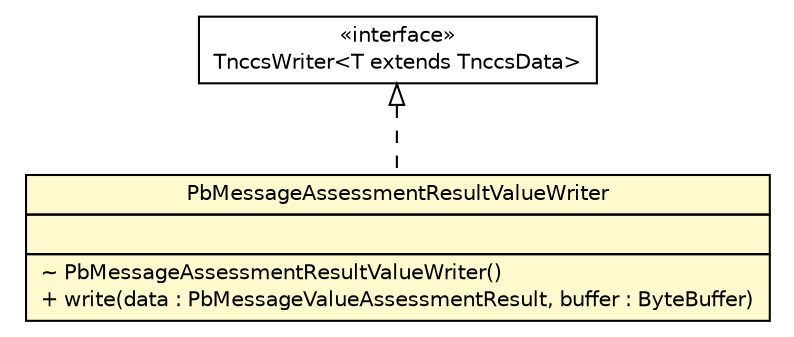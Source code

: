 #!/usr/local/bin/dot
#
# Class diagram 
# Generated by UMLGraph version R5_6 (http://www.umlgraph.org/)
#

digraph G {
	edge [fontname="Helvetica",fontsize=10,labelfontname="Helvetica",labelfontsize=10];
	node [fontname="Helvetica",fontsize=10,shape=plaintext];
	nodesep=0.25;
	ranksep=0.5;
	// de.hsbremen.tc.tnc.message.tnccs.serialize.bytebuffer.TnccsWriter<T extends de.hsbremen.tc.tnc.message.tnccs.TnccsData>
	c99464 [label=<<table title="de.hsbremen.tc.tnc.message.tnccs.serialize.bytebuffer.TnccsWriter" border="0" cellborder="1" cellspacing="0" cellpadding="2" port="p" href="../../../../../../../de/hsbremen/tc/tnc/message/tnccs/serialize/bytebuffer/TnccsWriter.html">
		<tr><td><table border="0" cellspacing="0" cellpadding="1">
<tr><td align="center" balign="center"> &#171;interface&#187; </td></tr>
<tr><td align="center" balign="center"> TnccsWriter&lt;T extends TnccsData&gt; </td></tr>
		</table></td></tr>
		</table>>, URL="../../../../../../../de/hsbremen/tc/tnc/message/tnccs/serialize/bytebuffer/TnccsWriter.html", fontname="Helvetica", fontcolor="black", fontsize=10.0];
	// org.ietf.nea.pb.serialize.writer.bytebuffer.PbMessageAssessmentResultValueWriter
	c99753 [label=<<table title="org.ietf.nea.pb.serialize.writer.bytebuffer.PbMessageAssessmentResultValueWriter" border="0" cellborder="1" cellspacing="0" cellpadding="2" port="p" bgcolor="lemonChiffon" href="./PbMessageAssessmentResultValueWriter.html">
		<tr><td><table border="0" cellspacing="0" cellpadding="1">
<tr><td align="center" balign="center"> PbMessageAssessmentResultValueWriter </td></tr>
		</table></td></tr>
		<tr><td><table border="0" cellspacing="0" cellpadding="1">
<tr><td align="left" balign="left">  </td></tr>
		</table></td></tr>
		<tr><td><table border="0" cellspacing="0" cellpadding="1">
<tr><td align="left" balign="left"> ~ PbMessageAssessmentResultValueWriter() </td></tr>
<tr><td align="left" balign="left"> + write(data : PbMessageValueAssessmentResult, buffer : ByteBuffer) </td></tr>
		</table></td></tr>
		</table>>, URL="./PbMessageAssessmentResultValueWriter.html", fontname="Helvetica", fontcolor="black", fontsize=10.0];
	//org.ietf.nea.pb.serialize.writer.bytebuffer.PbMessageAssessmentResultValueWriter implements de.hsbremen.tc.tnc.message.tnccs.serialize.bytebuffer.TnccsWriter<T extends de.hsbremen.tc.tnc.message.tnccs.TnccsData>
	c99464:p -> c99753:p [dir=back,arrowtail=empty,style=dashed];
}

